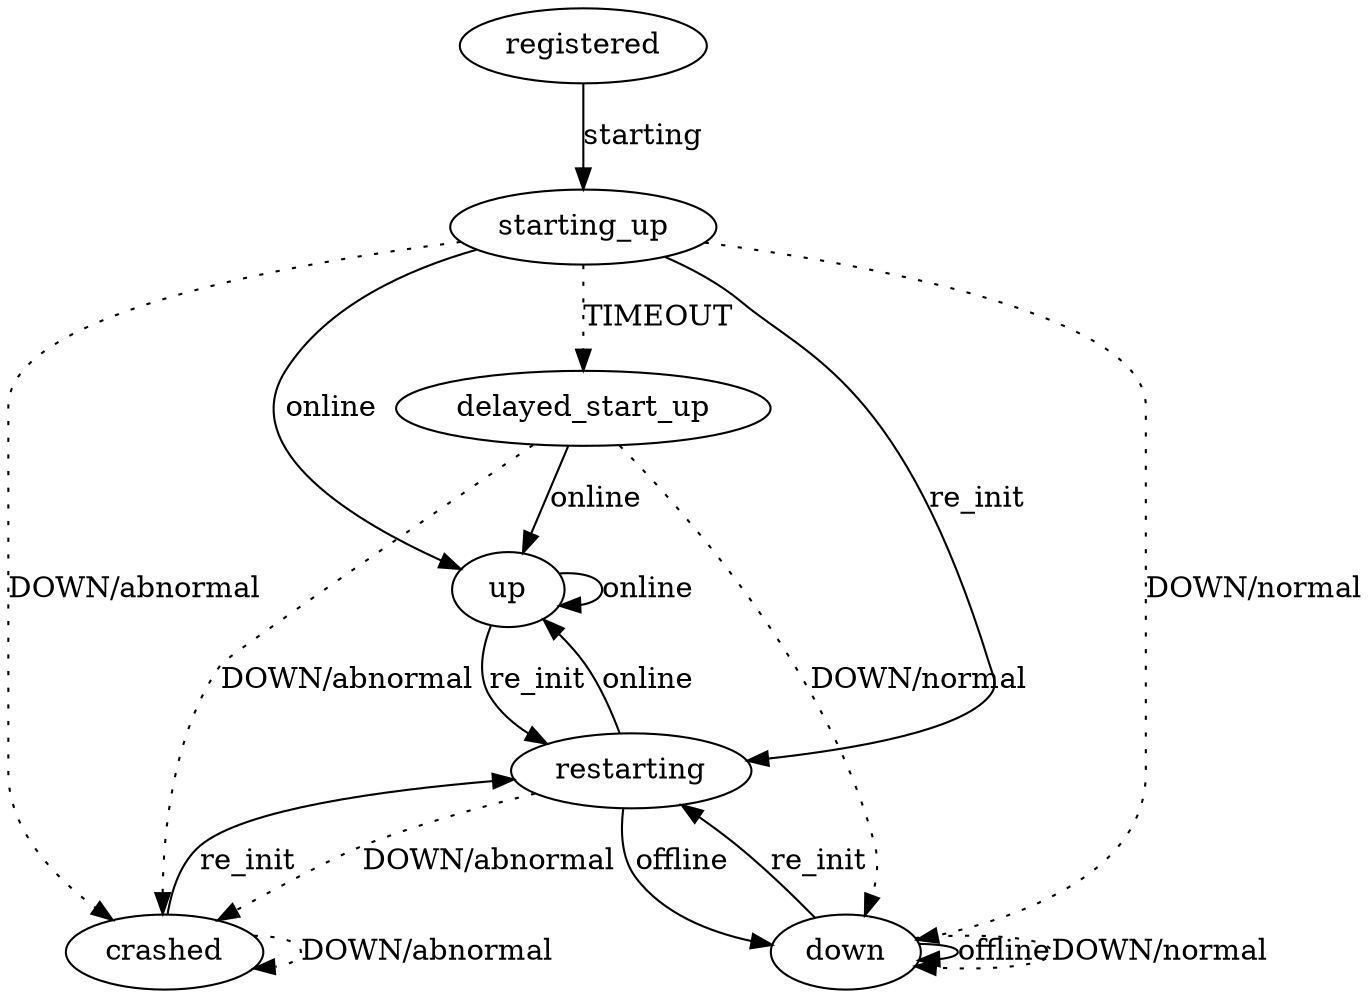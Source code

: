 digraph G {
    registered -> starting_up [label = starting];
    starting_up -> delayed_start_up [style = dotted ,label= "TIMEOUT"];
    starting_up -> up [label = online];
    delayed_start_up -> up [label = online];

    starting_up -> down [style = dotted, label = "DOWN/normal"];
    delayed_start_up -> down [style = dotted, label = "DOWN/normal"];

    starting_up -> crashed [style = dotted, label = "DOWN/abnormal"];
    delayed_start_up -> crashed [style = dotted, label = "DOWN/abnormal"];

    up -> up [label = "online"];
    down -> down [label = "offline"];
    down -> down [style = dotted, label = "DOWN/normal"];
    crashed -> crashed [style=dotted, label = "DOWN/abnormal"];

    up -> restarting [label = "re_init"];
    down -> restarting [label = "re_init"];
    crashed -> restarting [label = "re_init"];
    starting_up -> restarting [label = "re_init"];

    restarting -> up [label = "online"];
    restarting -> down [label = "offline"];
    restarting -> crashed [style = dotted, label = "DOWN/abnormal"];
    }

